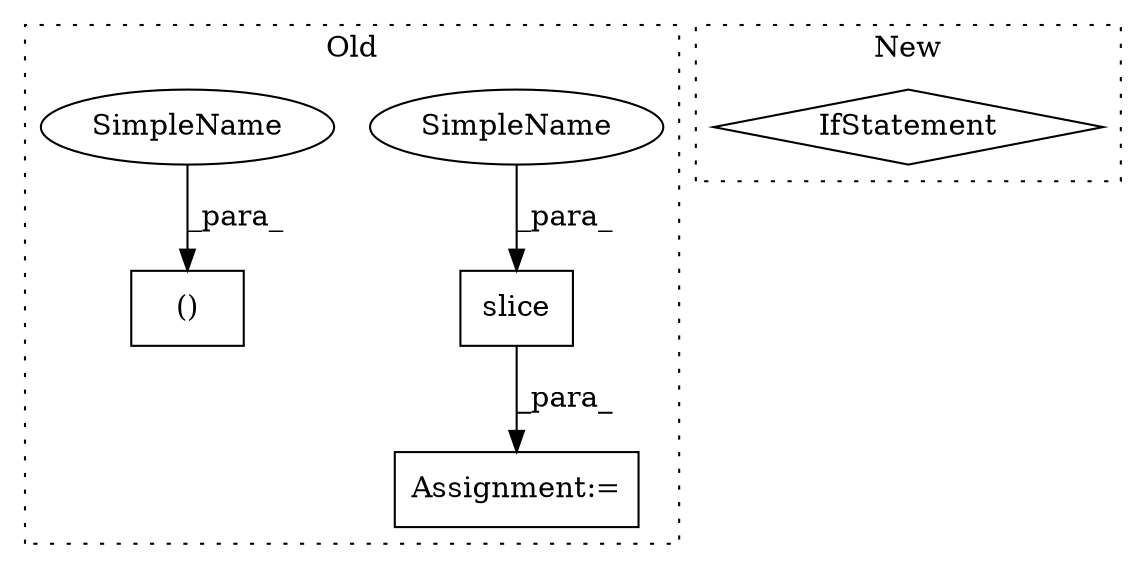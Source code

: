 digraph G {
subgraph cluster0 {
1 [label="slice" a="32" s="3972,3984" l="6,1" shape="box"];
3 [label="Assignment:=" a="7" s="3965" l="2" shape="box"];
4 [label="()" a="106" s="3950" l="15" shape="box"];
5 [label="SimpleName" a="42" s="3978" l="1" shape="ellipse"];
6 [label="SimpleName" a="42" s="3950" l="1" shape="ellipse"];
label = "Old";
style="dotted";
}
subgraph cluster1 {
2 [label="IfStatement" a="25" s="1698" l="3" shape="diamond"];
label = "New";
style="dotted";
}
1 -> 3 [label="_para_"];
5 -> 1 [label="_para_"];
6 -> 4 [label="_para_"];
}